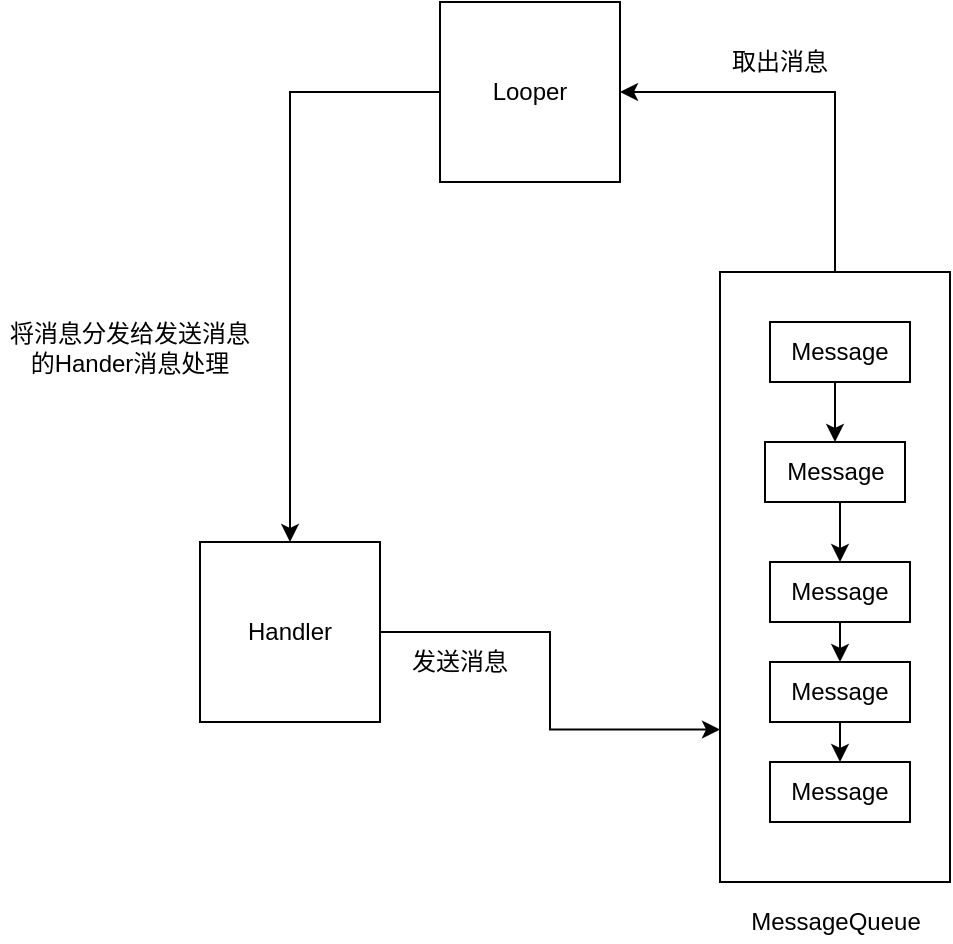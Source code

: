 <mxfile version="12.4.3" type="device" pages="1"><diagram id="y4-X_DaWjxe1or9t9GFV" name="Page-1"><mxGraphModel dx="1152" dy="648" grid="1" gridSize="10" guides="1" tooltips="1" connect="1" arrows="1" fold="1" page="1" pageScale="1" pageWidth="827" pageHeight="1169" math="0" shadow="0"><root><mxCell id="0"/><mxCell id="1" parent="0"/><mxCell id="-k4lAHBucyAVDeL87ao1-39" style="edgeStyle=orthogonalEdgeStyle;rounded=0;orthogonalLoop=1;jettySize=auto;html=1;exitX=0.5;exitY=0;exitDx=0;exitDy=0;entryX=1;entryY=0.5;entryDx=0;entryDy=0;" edge="1" parent="1" source="-k4lAHBucyAVDeL87ao1-1" target="-k4lAHBucyAVDeL87ao1-27"><mxGeometry relative="1" as="geometry"/></mxCell><mxCell id="-k4lAHBucyAVDeL87ao1-1" value="" style="rounded=0;whiteSpace=wrap;html=1;" vertex="1" parent="1"><mxGeometry x="490" y="145" width="115" height="305" as="geometry"/></mxCell><mxCell id="-k4lAHBucyAVDeL87ao1-3" value="MessageQueue" style="text;html=1;strokeColor=none;fillColor=none;align=center;verticalAlign=middle;whiteSpace=wrap;rounded=0;" vertex="1" parent="1"><mxGeometry x="517.5" y="460" width="60" height="20" as="geometry"/></mxCell><mxCell id="-k4lAHBucyAVDeL87ao1-15" style="edgeStyle=orthogonalEdgeStyle;rounded=0;orthogonalLoop=1;jettySize=auto;html=1;exitX=0.5;exitY=1;exitDx=0;exitDy=0;entryX=0.5;entryY=0;entryDx=0;entryDy=0;" edge="1" parent="1" source="-k4lAHBucyAVDeL87ao1-4" target="-k4lAHBucyAVDeL87ao1-6"><mxGeometry relative="1" as="geometry"/></mxCell><mxCell id="-k4lAHBucyAVDeL87ao1-4" value="Message" style="rounded=0;whiteSpace=wrap;html=1;" vertex="1" parent="1"><mxGeometry x="515" y="170" width="70" height="30" as="geometry"/></mxCell><mxCell id="-k4lAHBucyAVDeL87ao1-17" style="edgeStyle=orthogonalEdgeStyle;rounded=0;orthogonalLoop=1;jettySize=auto;html=1;exitX=0.5;exitY=1;exitDx=0;exitDy=0;entryX=0.5;entryY=0;entryDx=0;entryDy=0;" edge="1" parent="1" source="-k4lAHBucyAVDeL87ao1-6" target="-k4lAHBucyAVDeL87ao1-8"><mxGeometry relative="1" as="geometry"/></mxCell><mxCell id="-k4lAHBucyAVDeL87ao1-6" value="Message" style="rounded=0;whiteSpace=wrap;html=1;" vertex="1" parent="1"><mxGeometry x="512.5" y="230" width="70" height="30" as="geometry"/></mxCell><mxCell id="-k4lAHBucyAVDeL87ao1-21" style="edgeStyle=orthogonalEdgeStyle;rounded=0;orthogonalLoop=1;jettySize=auto;html=1;exitX=0.5;exitY=1;exitDx=0;exitDy=0;entryX=0.5;entryY=0;entryDx=0;entryDy=0;" edge="1" parent="1" source="-k4lAHBucyAVDeL87ao1-8" target="-k4lAHBucyAVDeL87ao1-9"><mxGeometry relative="1" as="geometry"/></mxCell><mxCell id="-k4lAHBucyAVDeL87ao1-8" value="Message" style="rounded=0;whiteSpace=wrap;html=1;" vertex="1" parent="1"><mxGeometry x="515" y="290" width="70" height="30" as="geometry"/></mxCell><mxCell id="-k4lAHBucyAVDeL87ao1-24" style="edgeStyle=orthogonalEdgeStyle;rounded=0;orthogonalLoop=1;jettySize=auto;html=1;exitX=0.5;exitY=1;exitDx=0;exitDy=0;entryX=0.5;entryY=0;entryDx=0;entryDy=0;" edge="1" parent="1" source="-k4lAHBucyAVDeL87ao1-9" target="-k4lAHBucyAVDeL87ao1-11"><mxGeometry relative="1" as="geometry"/></mxCell><mxCell id="-k4lAHBucyAVDeL87ao1-9" value="Message" style="rounded=0;whiteSpace=wrap;html=1;" vertex="1" parent="1"><mxGeometry x="515" y="340" width="70" height="30" as="geometry"/></mxCell><mxCell id="-k4lAHBucyAVDeL87ao1-11" value="Message" style="rounded=0;whiteSpace=wrap;html=1;" vertex="1" parent="1"><mxGeometry x="515" y="390" width="70" height="30" as="geometry"/></mxCell><mxCell id="-k4lAHBucyAVDeL87ao1-37" style="edgeStyle=orthogonalEdgeStyle;rounded=0;orthogonalLoop=1;jettySize=auto;html=1;exitX=1;exitY=0.5;exitDx=0;exitDy=0;entryX=0;entryY=0.75;entryDx=0;entryDy=0;" edge="1" parent="1" source="-k4lAHBucyAVDeL87ao1-26" target="-k4lAHBucyAVDeL87ao1-1"><mxGeometry relative="1" as="geometry"/></mxCell><mxCell id="-k4lAHBucyAVDeL87ao1-26" value="Handler" style="whiteSpace=wrap;html=1;aspect=fixed;" vertex="1" parent="1"><mxGeometry x="230" y="280" width="90" height="90" as="geometry"/></mxCell><mxCell id="-k4lAHBucyAVDeL87ao1-41" style="edgeStyle=orthogonalEdgeStyle;rounded=0;orthogonalLoop=1;jettySize=auto;html=1;exitX=0;exitY=0.5;exitDx=0;exitDy=0;" edge="1" parent="1" source="-k4lAHBucyAVDeL87ao1-27" target="-k4lAHBucyAVDeL87ao1-26"><mxGeometry relative="1" as="geometry"/></mxCell><mxCell id="-k4lAHBucyAVDeL87ao1-27" value="Looper" style="whiteSpace=wrap;html=1;aspect=fixed;" vertex="1" parent="1"><mxGeometry x="350" y="10" width="90" height="90" as="geometry"/></mxCell><mxCell id="-k4lAHBucyAVDeL87ao1-33" value="发送消息" style="text;html=1;strokeColor=none;fillColor=none;align=center;verticalAlign=middle;whiteSpace=wrap;rounded=0;" vertex="1" parent="1"><mxGeometry x="330" y="330" width="60" height="20" as="geometry"/></mxCell><mxCell id="-k4lAHBucyAVDeL87ao1-40" value="取出消息" style="text;html=1;strokeColor=none;fillColor=none;align=center;verticalAlign=middle;whiteSpace=wrap;rounded=0;" vertex="1" parent="1"><mxGeometry x="480" y="30" width="80" height="20" as="geometry"/></mxCell><mxCell id="-k4lAHBucyAVDeL87ao1-42" value="将消息分发给发送消息的Hander消息处理" style="text;html=1;strokeColor=none;fillColor=none;align=center;verticalAlign=middle;whiteSpace=wrap;rounded=0;" vertex="1" parent="1"><mxGeometry x="130" y="135" width="130" height="95" as="geometry"/></mxCell></root></mxGraphModel></diagram></mxfile>